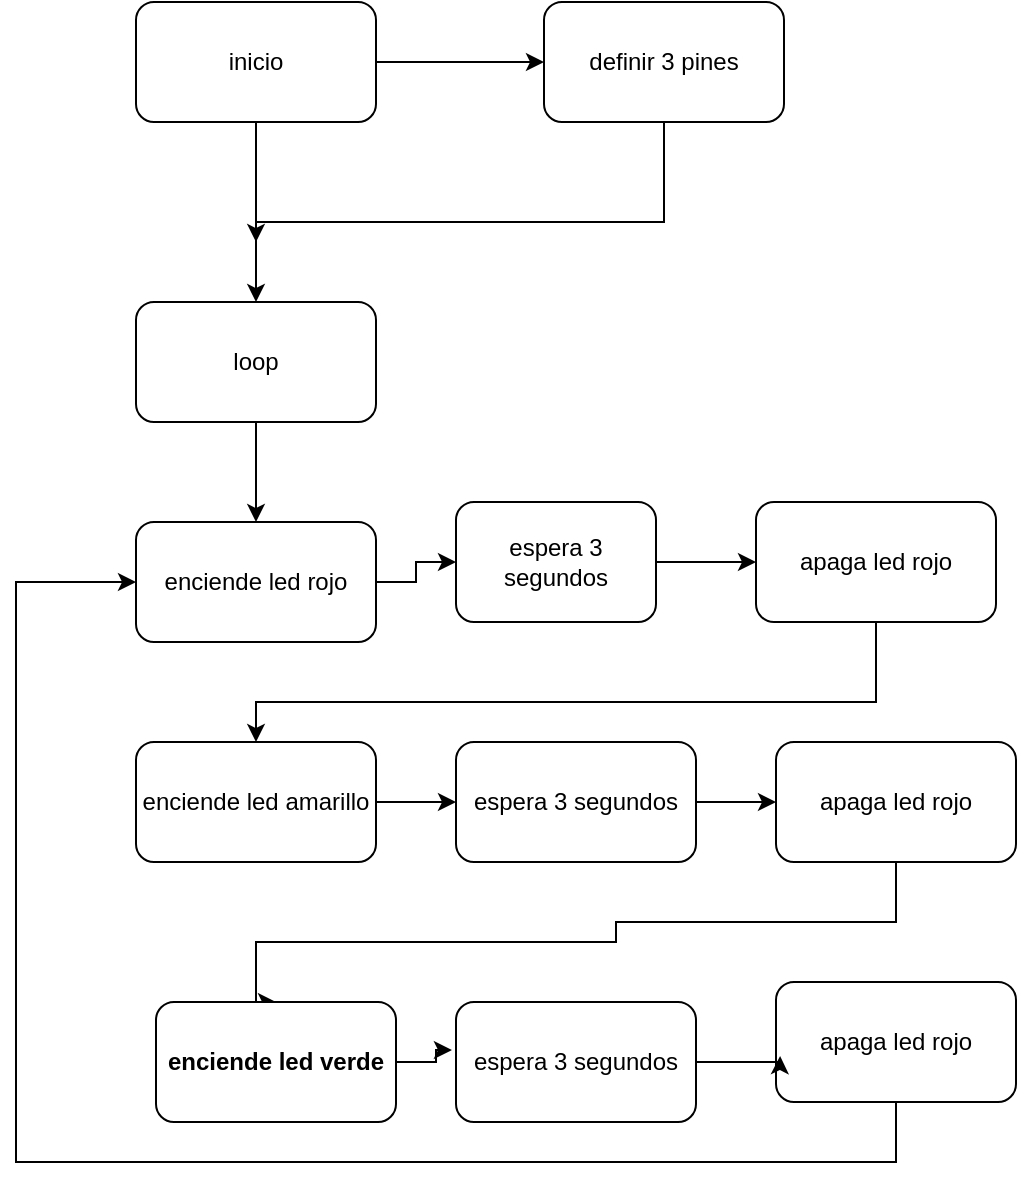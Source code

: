 <mxfile version="13.7.3" type="github"><diagram id="KB32Bpzx1HNIWIFh3gn_" name="Page-1"><mxGraphModel dx="526" dy="450" grid="1" gridSize="10" guides="1" tooltips="1" connect="1" arrows="1" fold="1" page="1" pageScale="1" pageWidth="827" pageHeight="1169" math="0" shadow="0"><root><mxCell id="0"/><mxCell id="1" parent="0"/><mxCell id="O3o37u2ekzVFeCQ_OCCV-4" style="edgeStyle=orthogonalEdgeStyle;rounded=0;orthogonalLoop=1;jettySize=auto;html=1;entryX=0.5;entryY=0;entryDx=0;entryDy=0;" parent="1" source="O3o37u2ekzVFeCQ_OCCV-1" target="O3o37u2ekzVFeCQ_OCCV-3" edge="1"><mxGeometry relative="1" as="geometry"/></mxCell><mxCell id="O3o37u2ekzVFeCQ_OCCV-5" style="edgeStyle=orthogonalEdgeStyle;rounded=0;orthogonalLoop=1;jettySize=auto;html=1;entryX=0;entryY=0.5;entryDx=0;entryDy=0;" parent="1" source="O3o37u2ekzVFeCQ_OCCV-1" target="O3o37u2ekzVFeCQ_OCCV-2" edge="1"><mxGeometry relative="1" as="geometry"/></mxCell><mxCell id="O3o37u2ekzVFeCQ_OCCV-1" value="inicio" style="rounded=1;whiteSpace=wrap;html=1;" parent="1" vertex="1"><mxGeometry x="90" y="120" width="120" height="60" as="geometry"/></mxCell><mxCell id="O3o37u2ekzVFeCQ_OCCV-6" style="edgeStyle=orthogonalEdgeStyle;rounded=0;orthogonalLoop=1;jettySize=auto;html=1;" parent="1" source="O3o37u2ekzVFeCQ_OCCV-2" edge="1"><mxGeometry relative="1" as="geometry"><mxPoint x="150" y="240" as="targetPoint"/><Array as="points"><mxPoint x="354" y="230"/><mxPoint x="150" y="230"/></Array></mxGeometry></mxCell><mxCell id="O3o37u2ekzVFeCQ_OCCV-2" value="definir 3 pines" style="rounded=1;whiteSpace=wrap;html=1;" parent="1" vertex="1"><mxGeometry x="294" y="120" width="120" height="60" as="geometry"/></mxCell><mxCell id="O3o37u2ekzVFeCQ_OCCV-14" style="edgeStyle=orthogonalEdgeStyle;rounded=0;orthogonalLoop=1;jettySize=auto;html=1;entryX=0.5;entryY=0;entryDx=0;entryDy=0;" parent="1" source="O3o37u2ekzVFeCQ_OCCV-3" target="O3o37u2ekzVFeCQ_OCCV-7" edge="1"><mxGeometry relative="1" as="geometry"/></mxCell><mxCell id="O3o37u2ekzVFeCQ_OCCV-3" value="loop" style="rounded=1;whiteSpace=wrap;html=1;" parent="1" vertex="1"><mxGeometry x="90" y="270" width="120" height="60" as="geometry"/></mxCell><mxCell id="O3o37u2ekzVFeCQ_OCCV-15" style="edgeStyle=orthogonalEdgeStyle;rounded=0;orthogonalLoop=1;jettySize=auto;html=1;entryX=0;entryY=0.5;entryDx=0;entryDy=0;" parent="1" source="O3o37u2ekzVFeCQ_OCCV-7" target="O3o37u2ekzVFeCQ_OCCV-8" edge="1"><mxGeometry relative="1" as="geometry"/></mxCell><mxCell id="O3o37u2ekzVFeCQ_OCCV-7" value="enciende led rojo" style="rounded=1;whiteSpace=wrap;html=1;" parent="1" vertex="1"><mxGeometry x="90" y="380" width="120" height="60" as="geometry"/></mxCell><mxCell id="O3o37u2ekzVFeCQ_OCCV-16" style="edgeStyle=orthogonalEdgeStyle;rounded=0;orthogonalLoop=1;jettySize=auto;html=1;exitX=0.5;exitY=1;exitDx=0;exitDy=0;" parent="1" source="j09SxbHxRo7V3VGzggQo-1" target="O3o37u2ekzVFeCQ_OCCV-10" edge="1"><mxGeometry relative="1" as="geometry"><Array as="points"><mxPoint x="460" y="470"/><mxPoint x="150" y="470"/></Array></mxGeometry></mxCell><mxCell id="j09SxbHxRo7V3VGzggQo-2" style="edgeStyle=orthogonalEdgeStyle;rounded=0;orthogonalLoop=1;jettySize=auto;html=1;entryX=0;entryY=0.5;entryDx=0;entryDy=0;" edge="1" parent="1" source="O3o37u2ekzVFeCQ_OCCV-8" target="j09SxbHxRo7V3VGzggQo-1"><mxGeometry relative="1" as="geometry"/></mxCell><mxCell id="O3o37u2ekzVFeCQ_OCCV-8" value="espera 3 segundos" style="rounded=1;whiteSpace=wrap;html=1;" parent="1" vertex="1"><mxGeometry x="250" y="370" width="100" height="60" as="geometry"/></mxCell><mxCell id="O3o37u2ekzVFeCQ_OCCV-18" style="edgeStyle=orthogonalEdgeStyle;rounded=0;orthogonalLoop=1;jettySize=auto;html=1;entryX=0.5;entryY=0;entryDx=0;entryDy=0;exitX=0.5;exitY=1;exitDx=0;exitDy=0;" parent="1" source="j09SxbHxRo7V3VGzggQo-5" target="O3o37u2ekzVFeCQ_OCCV-11" edge="1"><mxGeometry relative="1" as="geometry"><Array as="points"><mxPoint x="470" y="580"/><mxPoint x="330" y="580"/><mxPoint x="330" y="590"/><mxPoint x="150" y="590"/></Array></mxGeometry></mxCell><mxCell id="j09SxbHxRo7V3VGzggQo-6" style="edgeStyle=orthogonalEdgeStyle;rounded=0;orthogonalLoop=1;jettySize=auto;html=1;" edge="1" parent="1" source="O3o37u2ekzVFeCQ_OCCV-9" target="j09SxbHxRo7V3VGzggQo-5"><mxGeometry relative="1" as="geometry"/></mxCell><mxCell id="O3o37u2ekzVFeCQ_OCCV-9" value="espera 3 segundos" style="rounded=1;whiteSpace=wrap;html=1;" parent="1" vertex="1"><mxGeometry x="250" y="490" width="120" height="60" as="geometry"/></mxCell><mxCell id="O3o37u2ekzVFeCQ_OCCV-17" style="edgeStyle=orthogonalEdgeStyle;rounded=0;orthogonalLoop=1;jettySize=auto;html=1;entryX=0;entryY=0.5;entryDx=0;entryDy=0;" parent="1" source="O3o37u2ekzVFeCQ_OCCV-10" target="O3o37u2ekzVFeCQ_OCCV-9" edge="1"><mxGeometry relative="1" as="geometry"/></mxCell><mxCell id="O3o37u2ekzVFeCQ_OCCV-10" value="enciende led amarillo" style="rounded=1;whiteSpace=wrap;html=1;" parent="1" vertex="1"><mxGeometry x="90" y="490" width="120" height="60" as="geometry"/></mxCell><mxCell id="j09SxbHxRo7V3VGzggQo-8" style="edgeStyle=orthogonalEdgeStyle;rounded=0;orthogonalLoop=1;jettySize=auto;html=1;entryX=-0.017;entryY=0.4;entryDx=0;entryDy=0;entryPerimeter=0;" edge="1" parent="1" source="O3o37u2ekzVFeCQ_OCCV-11" target="j09SxbHxRo7V3VGzggQo-7"><mxGeometry relative="1" as="geometry"/></mxCell><mxCell id="O3o37u2ekzVFeCQ_OCCV-11" value="enciende led verde" style="rounded=1;whiteSpace=wrap;html=1;fontStyle=1" parent="1" vertex="1"><mxGeometry x="100" y="620" width="120" height="60" as="geometry"/></mxCell><mxCell id="O3o37u2ekzVFeCQ_OCCV-43" style="edgeStyle=orthogonalEdgeStyle;rounded=0;orthogonalLoop=1;jettySize=auto;html=1;exitX=0.5;exitY=1;exitDx=0;exitDy=0;" parent="1" source="j09SxbHxRo7V3VGzggQo-3" target="O3o37u2ekzVFeCQ_OCCV-7" edge="1"><mxGeometry relative="1" as="geometry"><Array as="points"><mxPoint x="470" y="700"/><mxPoint x="30" y="700"/><mxPoint x="30" y="410"/></Array><mxPoint x="90" y="990" as="sourcePoint"/></mxGeometry></mxCell><mxCell id="j09SxbHxRo7V3VGzggQo-1" value="apaga led rojo" style="rounded=1;whiteSpace=wrap;html=1;" vertex="1" parent="1"><mxGeometry x="400" y="370" width="120" height="60" as="geometry"/></mxCell><mxCell id="j09SxbHxRo7V3VGzggQo-3" value="apaga led rojo" style="rounded=1;whiteSpace=wrap;html=1;" vertex="1" parent="1"><mxGeometry x="410" y="610" width="120" height="60" as="geometry"/></mxCell><mxCell id="j09SxbHxRo7V3VGzggQo-5" value="apaga led rojo" style="rounded=1;whiteSpace=wrap;html=1;" vertex="1" parent="1"><mxGeometry x="410" y="490" width="120" height="60" as="geometry"/></mxCell><mxCell id="j09SxbHxRo7V3VGzggQo-9" style="edgeStyle=orthogonalEdgeStyle;rounded=0;orthogonalLoop=1;jettySize=auto;html=1;entryX=0.017;entryY=0.617;entryDx=0;entryDy=0;entryPerimeter=0;" edge="1" parent="1" source="j09SxbHxRo7V3VGzggQo-7" target="j09SxbHxRo7V3VGzggQo-3"><mxGeometry relative="1" as="geometry"><mxPoint x="400" y="650" as="targetPoint"/><Array as="points"><mxPoint x="412" y="650"/></Array></mxGeometry></mxCell><mxCell id="j09SxbHxRo7V3VGzggQo-7" value="espera 3 segundos" style="rounded=1;whiteSpace=wrap;html=1;" vertex="1" parent="1"><mxGeometry x="250" y="620" width="120" height="60" as="geometry"/></mxCell></root></mxGraphModel></diagram></mxfile>